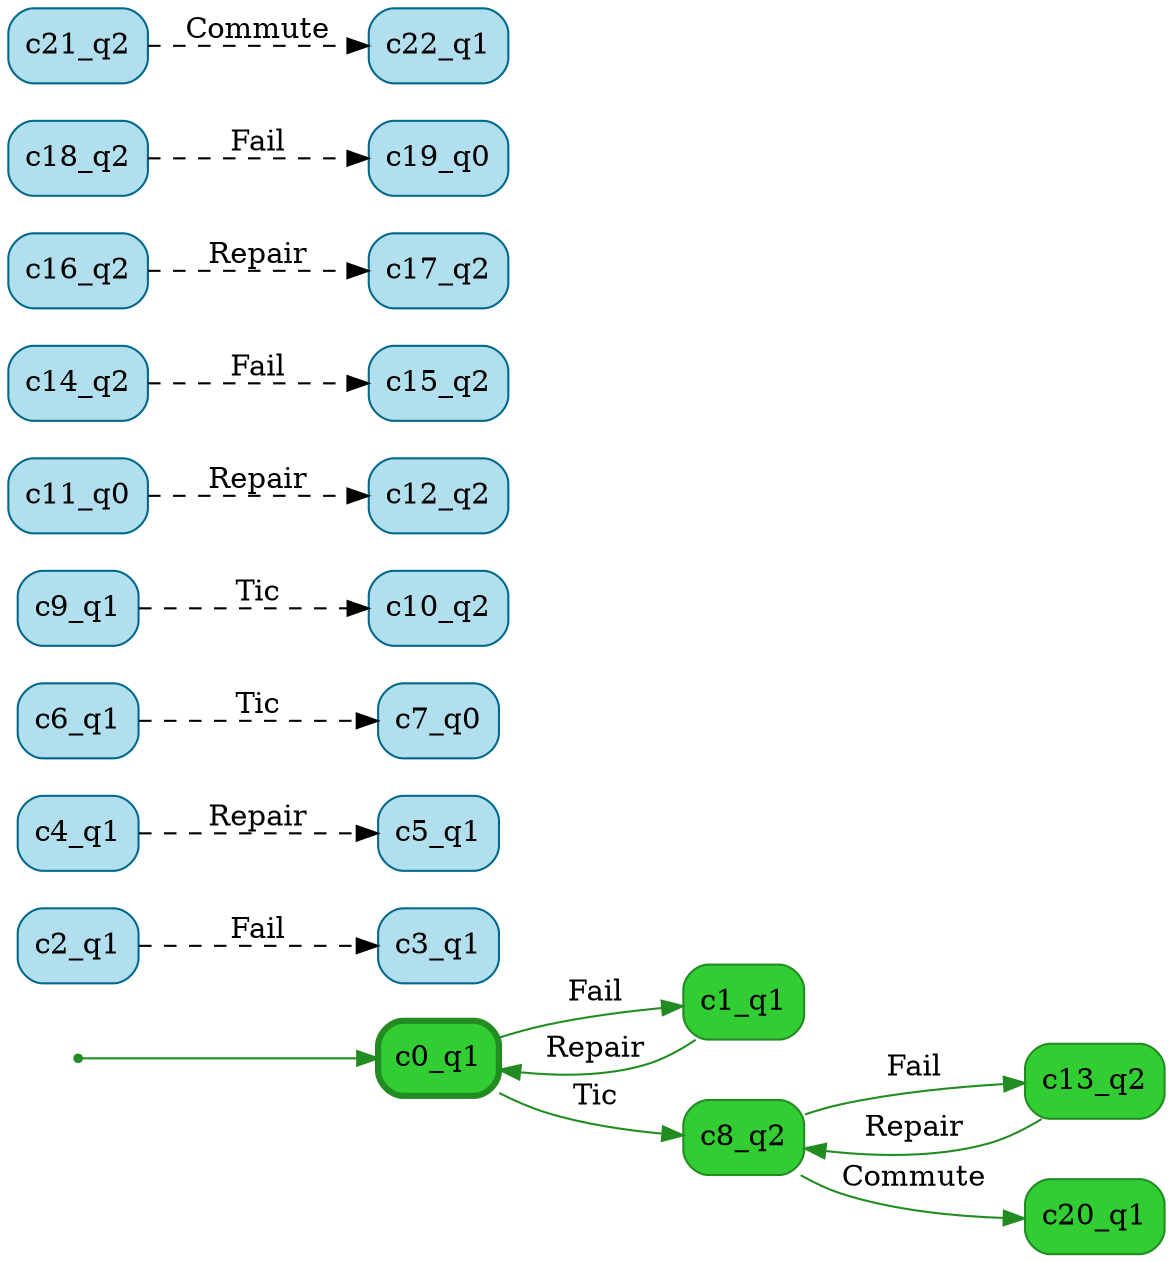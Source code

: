 digraph g {

	rankdir="LR"

	__invisible__[shape="point", color="forestgreen"]
	c0_q1[label="c0_q1", shape="box", style="rounded, filled", color="forestgreen", fillcolor="limegreen", penwidth=3] // Initial
	c1_q1[label="c1_q1", shape="box", style="rounded, filled", color="forestgreen", fillcolor="limegreen"]
	c8_q2[label="c8_q2", shape="box", style="rounded, filled", color="forestgreen", fillcolor="limegreen"]
	c13_q2[label="c13_q2", shape="box", style="rounded, filled", color="forestgreen", fillcolor="limegreen"]
	c20_q1[label="c20_q1", shape="box", style="rounded, filled", color="forestgreen", fillcolor="limegreen"]
	c2_q1[label="c2_q1", shape="box", style="rounded, filled", color="deepskyblue4", fillcolor="lightblue2"]
	c3_q1[label="c3_q1", shape="box", style="rounded, filled", color="deepskyblue4", fillcolor="lightblue2"]
	c4_q1[label="c4_q1", shape="box", style="rounded, filled", color="deepskyblue4", fillcolor="lightblue2"]
	c5_q1[label="c5_q1", shape="box", style="rounded, filled", color="deepskyblue4", fillcolor="lightblue2"]
	c6_q1[label="c6_q1", shape="box", style="rounded, filled", color="deepskyblue4", fillcolor="lightblue2"]
	c7_q0[label="c7_q0", shape="box", style="rounded, filled", color="deepskyblue4", fillcolor="lightblue2"]
	c9_q1[label="c9_q1", shape="box", style="rounded, filled", color="deepskyblue4", fillcolor="lightblue2"]
	c10_q2[label="c10_q2", shape="box", style="rounded, filled", color="deepskyblue4", fillcolor="lightblue2"]
	c11_q0[label="c11_q0", shape="box", style="rounded, filled", color="deepskyblue4", fillcolor="lightblue2"]
	c12_q2[label="c12_q2", shape="box", style="rounded, filled", color="deepskyblue4", fillcolor="lightblue2"]
	c14_q2[label="c14_q2", shape="box", style="rounded, filled", color="deepskyblue4", fillcolor="lightblue2"]
	c15_q2[label="c15_q2", shape="box", style="rounded, filled", color="deepskyblue4", fillcolor="lightblue2"]
	c16_q2[label="c16_q2", shape="box", style="rounded, filled", color="deepskyblue4", fillcolor="lightblue2"]
	c17_q2[label="c17_q2", shape="box", style="rounded, filled", color="deepskyblue4", fillcolor="lightblue2"]
	c18_q2[label="c18_q2", shape="box", style="rounded, filled", color="deepskyblue4", fillcolor="lightblue2"]
	c19_q0[label="c19_q0", shape="box", style="rounded, filled", color="deepskyblue4", fillcolor="lightblue2"]
	c21_q2[label="c21_q2", shape="box", style="rounded, filled", color="deepskyblue4", fillcolor="lightblue2"]
	c22_q1[label="c22_q1", shape="box", style="rounded, filled", color="deepskyblue4", fillcolor="lightblue2"]

	__invisible__ -> c0_q1[color="forestgreen"]
	c0_q1 -> c1_q1[label="Fail", color="forestgreen"]
	c1_q1 -> c0_q1[label="Repair", color="forestgreen"]
	c0_q1 -> c8_q2[label="Tic", color="forestgreen"]
	c8_q2 -> c13_q2[label="Fail", color="forestgreen"]
	c13_q2 -> c8_q2[label="Repair", color="forestgreen"]
	c8_q2 -> c20_q1[label="Commute", color="forestgreen"]
	c2_q1 -> c3_q1[label="Fail", color="black", style="dashed"]
	c4_q1 -> c5_q1[label="Repair", color="black", style="dashed"]
	c6_q1 -> c7_q0[label="Tic", color="black", style="dashed"]
	c9_q1 -> c10_q2[label="Tic", color="black", style="dashed"]
	c11_q0 -> c12_q2[label="Repair", color="black", style="dashed"]
	c14_q2 -> c15_q2[label="Fail", color="black", style="dashed"]
	c16_q2 -> c17_q2[label="Repair", color="black", style="dashed"]
	c18_q2 -> c19_q0[label="Fail", color="black", style="dashed"]
	c21_q2 -> c22_q1[label="Commute", color="black", style="dashed"]

}

